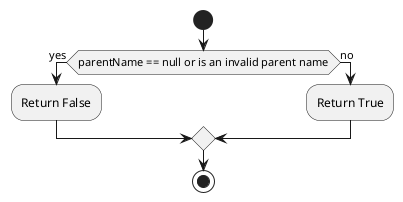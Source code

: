 @startuml
start
if(parentName == null or is an invalid parent name) then (yes)
	:Return False;
else(no)
	:Return True;
endif
stop
@enduml